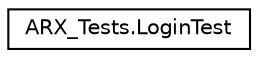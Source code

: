 digraph "Graphical Class Hierarchy"
{
 // LATEX_PDF_SIZE
  edge [fontname="Helvetica",fontsize="10",labelfontname="Helvetica",labelfontsize="10"];
  node [fontname="Helvetica",fontsize="10",shape=record];
  rankdir="LR";
  Node0 [label="ARX_Tests.LoginTest",height=0.2,width=0.4,color="black", fillcolor="white", style="filled",URL="$class_a_r_x___tests_1_1_login_test.html",tooltip="This test class is dedicated for the login"];
}
